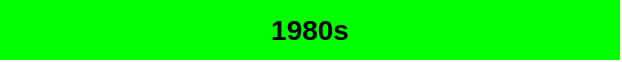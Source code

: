 <mxfile version="24.5.4" type="github">
  <diagram id="wFE0QG_FPsp0jaGvCLVb" name="Page-1">
    <mxGraphModel dx="880" dy="483" grid="1" gridSize="10" guides="1" tooltips="1" connect="1" arrows="1" fold="1" page="1" pageScale="1" pageWidth="850" pageHeight="1100" math="0" shadow="0">
      <root>
        <mxCell id="0" />
        <mxCell id="1" parent="0" />
        <mxCell id="Ws_VKLWyXebXzHl-g3iL-3" value="&lt;b&gt;&lt;font style=&quot;font-size: 14px;&quot;&gt;1980s&lt;/font&gt;&lt;/b&gt;" style="text;html=1;align=center;verticalAlign=middle;whiteSpace=wrap;rounded=0;fillColor=#00FF00;" vertex="1" parent="1">
          <mxGeometry x="30" y="40" width="310" height="30" as="geometry" />
        </mxCell>
      </root>
    </mxGraphModel>
  </diagram>
</mxfile>
